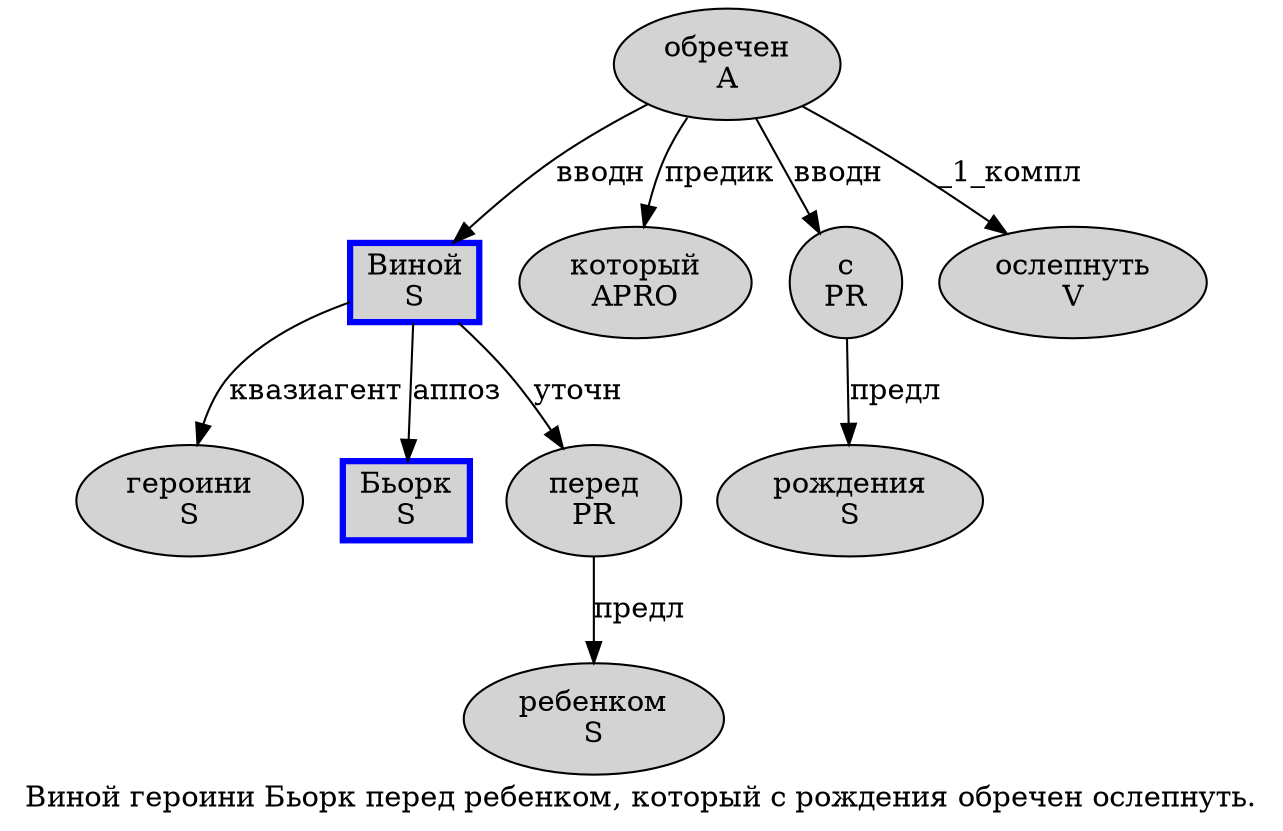 digraph SENTENCE_343 {
	graph [label="Виной героини Бьорк перед ребенком, который с рождения обречен ослепнуть."]
	node [style=filled]
		0 [label="Виной
S" color=blue fillcolor=lightgray penwidth=3 shape=box]
		1 [label="героини
S" color="" fillcolor=lightgray penwidth=1 shape=ellipse]
		2 [label="Бьорк
S" color=blue fillcolor=lightgray penwidth=3 shape=box]
		3 [label="перед
PR" color="" fillcolor=lightgray penwidth=1 shape=ellipse]
		4 [label="ребенком
S" color="" fillcolor=lightgray penwidth=1 shape=ellipse]
		6 [label="который
APRO" color="" fillcolor=lightgray penwidth=1 shape=ellipse]
		7 [label="с
PR" color="" fillcolor=lightgray penwidth=1 shape=ellipse]
		8 [label="рождения
S" color="" fillcolor=lightgray penwidth=1 shape=ellipse]
		9 [label="обречен
A" color="" fillcolor=lightgray penwidth=1 shape=ellipse]
		10 [label="ослепнуть
V" color="" fillcolor=lightgray penwidth=1 shape=ellipse]
			0 -> 1 [label="квазиагент"]
			0 -> 2 [label="аппоз"]
			0 -> 3 [label="уточн"]
			9 -> 0 [label="вводн"]
			9 -> 6 [label="предик"]
			9 -> 7 [label="вводн"]
			9 -> 10 [label="_1_компл"]
			3 -> 4 [label="предл"]
			7 -> 8 [label="предл"]
}